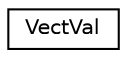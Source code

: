 digraph "Graphical Class Hierarchy"
{
  edge [fontname="Helvetica",fontsize="10",labelfontname="Helvetica",labelfontsize="10"];
  node [fontname="Helvetica",fontsize="10",shape=record];
  rankdir="LR";
  Node0 [label="VectVal",height=0.2,width=0.4,color="black", fillcolor="white", style="filled",URL="$structVectVal.html",tooltip="Structure VectVal Cette structure permet de stocker des donnes sur sur les Sommets et Arcs..."];
}
